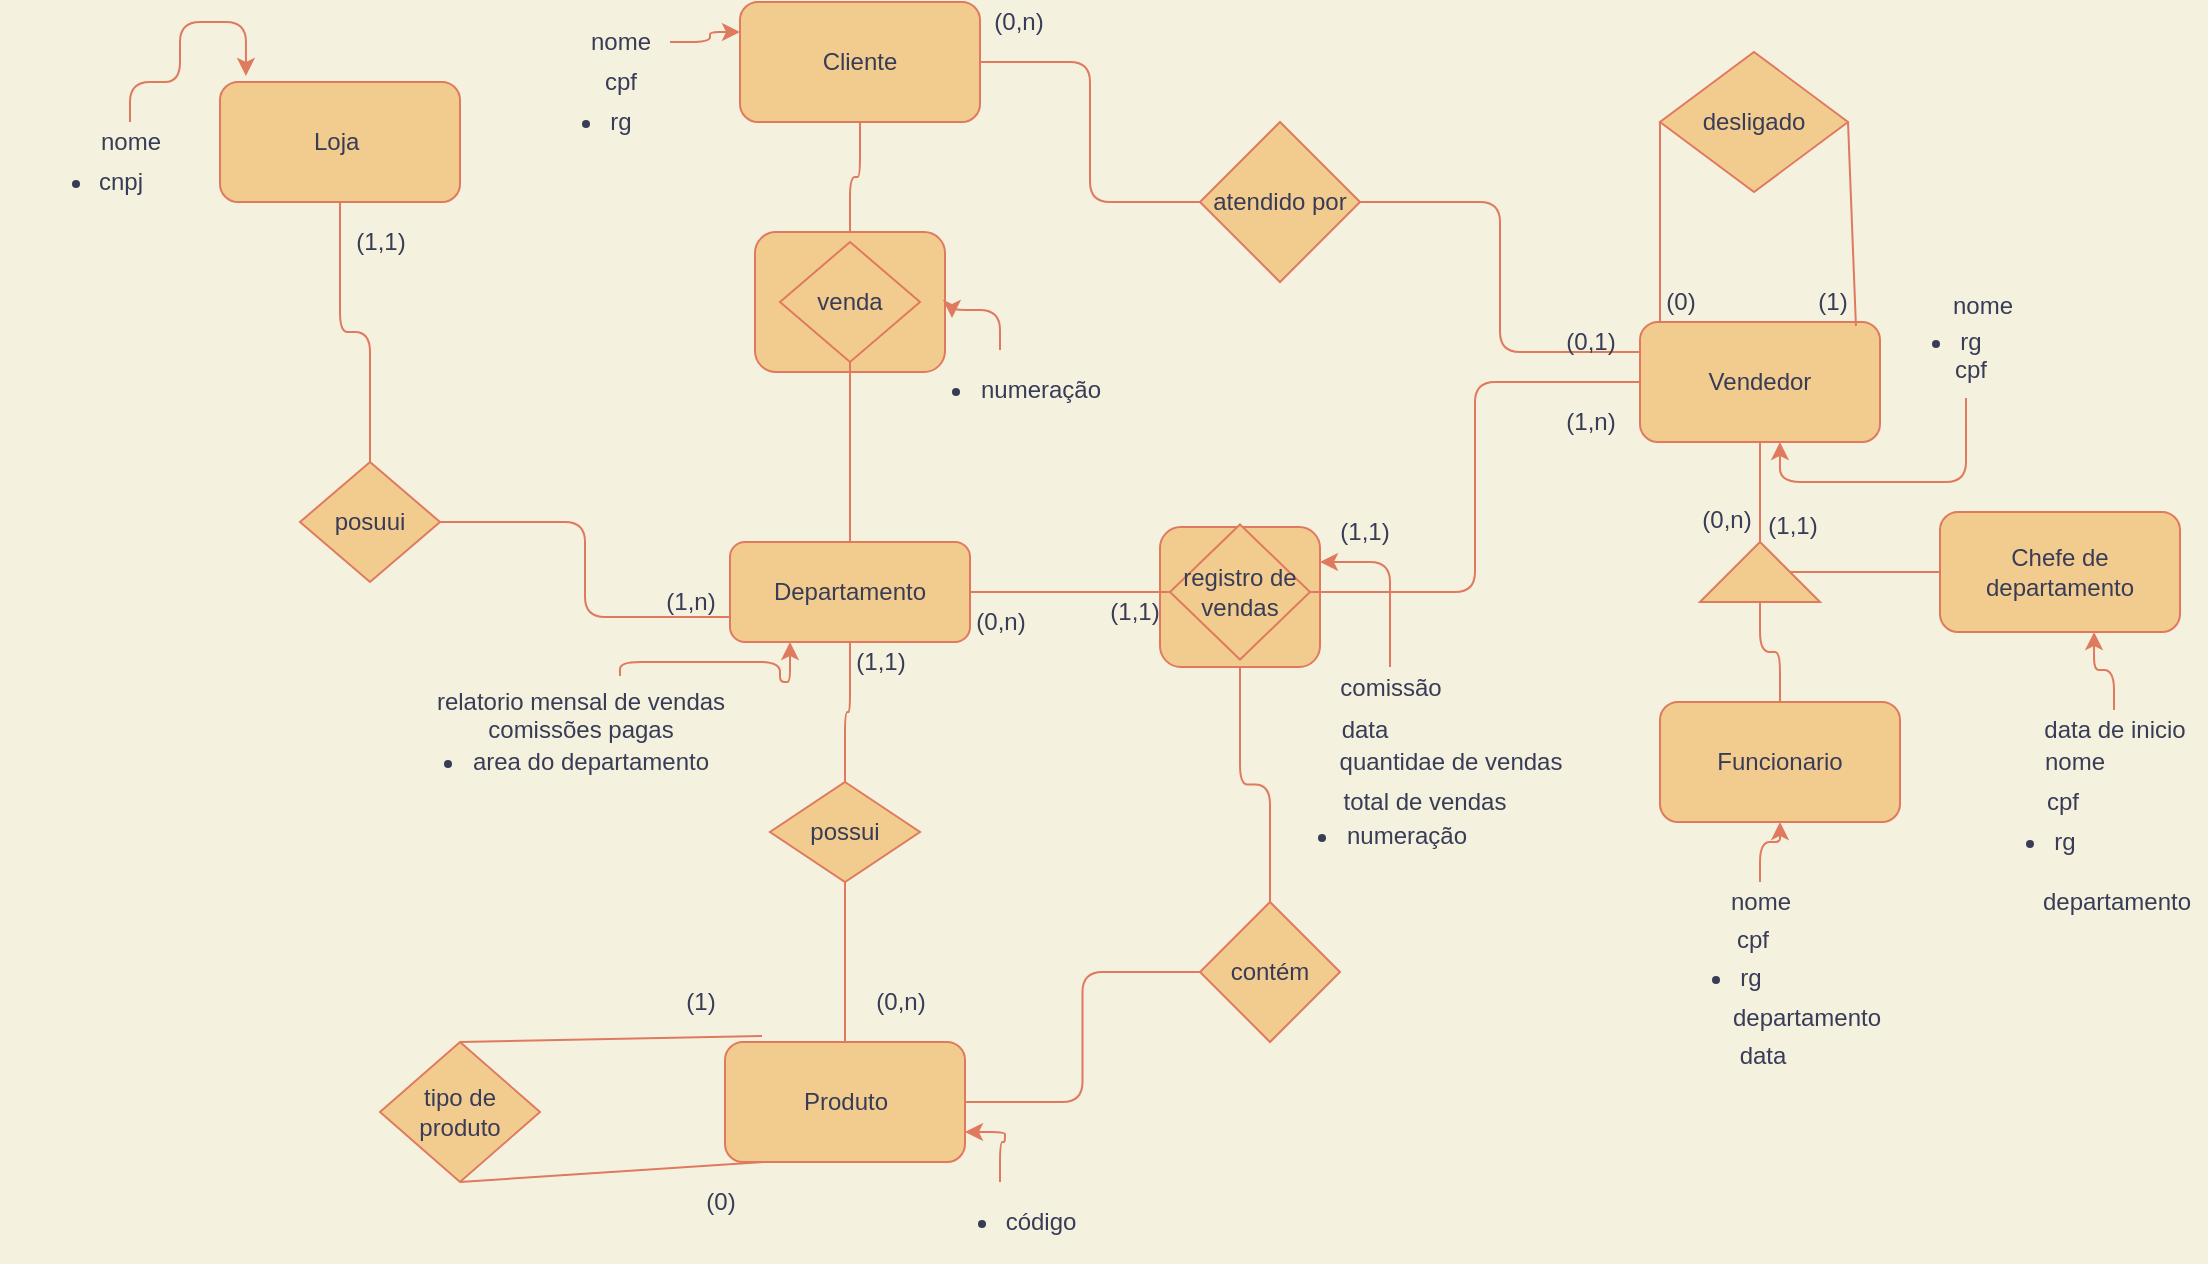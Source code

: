 <mxfile version="14.5.0" type="github">
  <diagram id="0yhtn9goTK8ijMNoCyCc" name="Page-1">
    <mxGraphModel dx="1676" dy="737" grid="1" gridSize="10" guides="1" tooltips="1" connect="1" arrows="1" fold="1" page="1" pageScale="1" pageWidth="827" pageHeight="1169" background="#F4F1DE" math="0" shadow="0">
      <root>
        <mxCell id="0" />
        <mxCell id="1" parent="0" />
        <mxCell id="e-hLkIrjSkkBZsaYSL5f-17" value="" style="rounded=1;whiteSpace=wrap;html=1;sketch=0;strokeColor=#E07A5F;fillColor=#F2CC8F;fontColor=#393C56;" vertex="1" parent="1">
          <mxGeometry x="160" y="302.5" width="80" height="70" as="geometry" />
        </mxCell>
        <mxCell id="e-hLkIrjSkkBZsaYSL5f-32" value="" style="edgeStyle=orthogonalEdgeStyle;curved=0;rounded=1;sketch=0;orthogonalLoop=1;jettySize=auto;html=1;endArrow=none;endFill=0;strokeColor=#E07A5F;fillColor=#F2CC8F;fontColor=#393C56;" edge="1" parent="1" source="e-hLkIrjSkkBZsaYSL5f-6" target="e-hLkIrjSkkBZsaYSL5f-1">
          <mxGeometry relative="1" as="geometry" />
        </mxCell>
        <mxCell id="e-hLkIrjSkkBZsaYSL5f-6" value="" style="rounded=1;whiteSpace=wrap;html=1;fillColor=#F2CC8F;strokeColor=#E07A5F;fontColor=#393C56;" vertex="1" parent="1">
          <mxGeometry x="-42.5" y="155" width="95" height="70" as="geometry" />
        </mxCell>
        <mxCell id="e-hLkIrjSkkBZsaYSL5f-54" style="edgeStyle=orthogonalEdgeStyle;curved=0;rounded=1;sketch=0;orthogonalLoop=1;jettySize=auto;html=1;endArrow=none;endFill=0;strokeColor=#E07A5F;fillColor=#F2CC8F;fontColor=#393C56;" edge="1" parent="1" source="e-hLkIrjSkkBZsaYSL5f-1" target="e-hLkIrjSkkBZsaYSL5f-53">
          <mxGeometry relative="1" as="geometry" />
        </mxCell>
        <mxCell id="e-hLkIrjSkkBZsaYSL5f-1" value="Cliente" style="rounded=1;whiteSpace=wrap;html=1;fillColor=#F2CC8F;strokeColor=#E07A5F;fontColor=#393C56;" vertex="1" parent="1">
          <mxGeometry x="-50" y="40" width="120" height="60" as="geometry" />
        </mxCell>
        <mxCell id="e-hLkIrjSkkBZsaYSL5f-2" value="venda" style="rhombus;whiteSpace=wrap;html=1;fillColor=#F2CC8F;strokeColor=#E07A5F;fontColor=#393C56;" vertex="1" parent="1">
          <mxGeometry x="-30" y="160" width="70" height="60" as="geometry" />
        </mxCell>
        <mxCell id="e-hLkIrjSkkBZsaYSL5f-33" value="" style="edgeStyle=orthogonalEdgeStyle;curved=0;rounded=1;sketch=0;orthogonalLoop=1;jettySize=auto;html=1;endArrow=none;endFill=0;strokeColor=#E07A5F;fillColor=#F2CC8F;fontColor=#393C56;" edge="1" parent="1" source="e-hLkIrjSkkBZsaYSL5f-4" target="e-hLkIrjSkkBZsaYSL5f-2">
          <mxGeometry relative="1" as="geometry" />
        </mxCell>
        <mxCell id="e-hLkIrjSkkBZsaYSL5f-38" value="" style="edgeStyle=orthogonalEdgeStyle;curved=0;rounded=1;sketch=0;orthogonalLoop=1;jettySize=auto;html=1;endArrow=none;endFill=0;strokeColor=#E07A5F;fillColor=#F2CC8F;fontColor=#393C56;" edge="1" parent="1" source="e-hLkIrjSkkBZsaYSL5f-4" target="e-hLkIrjSkkBZsaYSL5f-16">
          <mxGeometry relative="1" as="geometry" />
        </mxCell>
        <mxCell id="e-hLkIrjSkkBZsaYSL5f-4" value="Departamento" style="rounded=1;whiteSpace=wrap;html=1;fillColor=#F2CC8F;strokeColor=#E07A5F;fontColor=#393C56;" vertex="1" parent="1">
          <mxGeometry x="-55" y="310" width="120" height="50" as="geometry" />
        </mxCell>
        <mxCell id="e-hLkIrjSkkBZsaYSL5f-34" value="" style="edgeStyle=orthogonalEdgeStyle;curved=0;rounded=1;sketch=0;orthogonalLoop=1;jettySize=auto;html=1;endArrow=none;endFill=0;strokeColor=#E07A5F;fillColor=#F2CC8F;fontColor=#393C56;" edge="1" parent="1" source="e-hLkIrjSkkBZsaYSL5f-7" target="e-hLkIrjSkkBZsaYSL5f-4">
          <mxGeometry relative="1" as="geometry" />
        </mxCell>
        <mxCell id="e-hLkIrjSkkBZsaYSL5f-7" value="possui" style="rhombus;whiteSpace=wrap;html=1;rounded=0;sketch=0;strokeColor=#E07A5F;fillColor=#F2CC8F;fontColor=#393C56;" vertex="1" parent="1">
          <mxGeometry x="-35" y="430" width="75" height="50" as="geometry" />
        </mxCell>
        <mxCell id="e-hLkIrjSkkBZsaYSL5f-35" value="" style="edgeStyle=orthogonalEdgeStyle;curved=0;rounded=1;sketch=0;orthogonalLoop=1;jettySize=auto;html=1;endArrow=none;endFill=0;strokeColor=#E07A5F;fillColor=#F2CC8F;fontColor=#393C56;" edge="1" parent="1" source="e-hLkIrjSkkBZsaYSL5f-10" target="e-hLkIrjSkkBZsaYSL5f-7">
          <mxGeometry relative="1" as="geometry" />
        </mxCell>
        <mxCell id="e-hLkIrjSkkBZsaYSL5f-36" value="" style="edgeStyle=orthogonalEdgeStyle;curved=0;rounded=1;sketch=0;orthogonalLoop=1;jettySize=auto;html=1;endArrow=none;endFill=0;strokeColor=#E07A5F;fillColor=#F2CC8F;fontColor=#393C56;" edge="1" parent="1" source="e-hLkIrjSkkBZsaYSL5f-10" target="e-hLkIrjSkkBZsaYSL5f-21">
          <mxGeometry relative="1" as="geometry" />
        </mxCell>
        <mxCell id="e-hLkIrjSkkBZsaYSL5f-10" value="Produto" style="rounded=1;whiteSpace=wrap;html=1;sketch=0;strokeColor=#E07A5F;fillColor=#F2CC8F;fontColor=#393C56;" vertex="1" parent="1">
          <mxGeometry x="-57.5" y="560" width="120" height="60" as="geometry" />
        </mxCell>
        <mxCell id="e-hLkIrjSkkBZsaYSL5f-12" value="tipo de produto" style="rhombus;whiteSpace=wrap;html=1;rounded=0;sketch=0;strokeColor=#E07A5F;fillColor=#F2CC8F;fontColor=#393C56;" vertex="1" parent="1">
          <mxGeometry x="-230" y="560" width="80" height="70" as="geometry" />
        </mxCell>
        <mxCell id="e-hLkIrjSkkBZsaYSL5f-14" value="" style="endArrow=none;html=1;strokeColor=#E07A5F;fillColor=#F2CC8F;fontColor=#393C56;entryX=0.154;entryY=-0.05;entryDx=0;entryDy=0;entryPerimeter=0;exitX=0.5;exitY=0;exitDx=0;exitDy=0;" edge="1" parent="1" source="e-hLkIrjSkkBZsaYSL5f-12" target="e-hLkIrjSkkBZsaYSL5f-10">
          <mxGeometry width="50" height="50" relative="1" as="geometry">
            <mxPoint x="-160" y="570" as="sourcePoint" />
            <mxPoint x="-110" y="520" as="targetPoint" />
          </mxGeometry>
        </mxCell>
        <mxCell id="e-hLkIrjSkkBZsaYSL5f-15" value="" style="endArrow=none;html=1;strokeColor=#E07A5F;fillColor=#F2CC8F;fontColor=#393C56;entryX=0.163;entryY=1;entryDx=0;entryDy=0;entryPerimeter=0;exitX=0.5;exitY=1;exitDx=0;exitDy=0;" edge="1" parent="1" source="e-hLkIrjSkkBZsaYSL5f-12" target="e-hLkIrjSkkBZsaYSL5f-10">
          <mxGeometry width="50" height="50" relative="1" as="geometry">
            <mxPoint x="-140" y="650" as="sourcePoint" />
            <mxPoint x="-90" y="600" as="targetPoint" />
          </mxGeometry>
        </mxCell>
        <mxCell id="e-hLkIrjSkkBZsaYSL5f-39" style="edgeStyle=orthogonalEdgeStyle;curved=0;rounded=1;sketch=0;orthogonalLoop=1;jettySize=auto;html=1;entryX=0;entryY=0.5;entryDx=0;entryDy=0;endArrow=none;endFill=0;strokeColor=#E07A5F;fillColor=#F2CC8F;fontColor=#393C56;" edge="1" parent="1" source="e-hLkIrjSkkBZsaYSL5f-16" target="e-hLkIrjSkkBZsaYSL5f-20">
          <mxGeometry relative="1" as="geometry" />
        </mxCell>
        <mxCell id="e-hLkIrjSkkBZsaYSL5f-16" value="registro de vendas" style="rhombus;whiteSpace=wrap;html=1;rounded=0;sketch=0;strokeColor=#E07A5F;fillColor=#F2CC8F;fontColor=#393C56;" vertex="1" parent="1">
          <mxGeometry x="165" y="301.25" width="70" height="67.5" as="geometry" />
        </mxCell>
        <mxCell id="e-hLkIrjSkkBZsaYSL5f-40" value="" style="edgeStyle=orthogonalEdgeStyle;curved=0;rounded=1;sketch=0;orthogonalLoop=1;jettySize=auto;html=1;endArrow=none;endFill=0;strokeColor=#E07A5F;fillColor=#F2CC8F;fontColor=#393C56;" edge="1" parent="1" source="e-hLkIrjSkkBZsaYSL5f-20" target="e-hLkIrjSkkBZsaYSL5f-25">
          <mxGeometry relative="1" as="geometry" />
        </mxCell>
        <mxCell id="e-hLkIrjSkkBZsaYSL5f-20" value="Vendedor" style="rounded=1;whiteSpace=wrap;html=1;sketch=0;strokeColor=#E07A5F;fillColor=#F2CC8F;fontColor=#393C56;" vertex="1" parent="1">
          <mxGeometry x="400" y="200" width="120" height="60" as="geometry" />
        </mxCell>
        <mxCell id="e-hLkIrjSkkBZsaYSL5f-37" value="" style="edgeStyle=orthogonalEdgeStyle;curved=0;rounded=1;sketch=0;orthogonalLoop=1;jettySize=auto;html=1;endArrow=none;endFill=0;strokeColor=#E07A5F;fillColor=#F2CC8F;fontColor=#393C56;" edge="1" parent="1" source="e-hLkIrjSkkBZsaYSL5f-21" target="e-hLkIrjSkkBZsaYSL5f-17">
          <mxGeometry relative="1" as="geometry" />
        </mxCell>
        <mxCell id="e-hLkIrjSkkBZsaYSL5f-21" value="contém" style="rhombus;whiteSpace=wrap;html=1;rounded=0;sketch=0;strokeColor=#E07A5F;fillColor=#F2CC8F;fontColor=#393C56;" vertex="1" parent="1">
          <mxGeometry x="180" y="490" width="70" height="70" as="geometry" />
        </mxCell>
        <mxCell id="e-hLkIrjSkkBZsaYSL5f-41" value="" style="edgeStyle=orthogonalEdgeStyle;curved=0;rounded=1;sketch=0;orthogonalLoop=1;jettySize=auto;html=1;endArrow=none;endFill=0;strokeColor=#E07A5F;fillColor=#F2CC8F;fontColor=#393C56;" edge="1" parent="1" source="e-hLkIrjSkkBZsaYSL5f-25" target="e-hLkIrjSkkBZsaYSL5f-27">
          <mxGeometry relative="1" as="geometry" />
        </mxCell>
        <mxCell id="e-hLkIrjSkkBZsaYSL5f-42" value="" style="edgeStyle=orthogonalEdgeStyle;curved=0;rounded=1;sketch=0;orthogonalLoop=1;jettySize=auto;html=1;endArrow=none;endFill=0;strokeColor=#E07A5F;fillColor=#F2CC8F;fontColor=#393C56;" edge="1" parent="1" source="e-hLkIrjSkkBZsaYSL5f-25" target="e-hLkIrjSkkBZsaYSL5f-28">
          <mxGeometry relative="1" as="geometry" />
        </mxCell>
        <mxCell id="e-hLkIrjSkkBZsaYSL5f-25" value="" style="triangle;whiteSpace=wrap;html=1;rounded=0;sketch=0;strokeColor=#E07A5F;fillColor=#F2CC8F;fontColor=#393C56;direction=north;" vertex="1" parent="1">
          <mxGeometry x="430" y="310" width="60" height="30" as="geometry" />
        </mxCell>
        <mxCell id="e-hLkIrjSkkBZsaYSL5f-27" value="Chefe de departamento" style="rounded=1;whiteSpace=wrap;html=1;sketch=0;strokeColor=#E07A5F;fillColor=#F2CC8F;fontColor=#393C56;" vertex="1" parent="1">
          <mxGeometry x="550" y="295" width="120" height="60" as="geometry" />
        </mxCell>
        <mxCell id="e-hLkIrjSkkBZsaYSL5f-28" value="Funcionario" style="rounded=1;whiteSpace=wrap;html=1;sketch=0;strokeColor=#E07A5F;fillColor=#F2CC8F;fontColor=#393C56;" vertex="1" parent="1">
          <mxGeometry x="410" y="390" width="120" height="60" as="geometry" />
        </mxCell>
        <mxCell id="e-hLkIrjSkkBZsaYSL5f-43" value="(1,1)" style="text;html=1;align=center;verticalAlign=middle;resizable=0;points=[];autosize=1;fontColor=#393C56;" vertex="1" parent="1">
          <mxGeometry y="360" width="40" height="20" as="geometry" />
        </mxCell>
        <mxCell id="e-hLkIrjSkkBZsaYSL5f-44" value="(0,n)" style="text;html=1;align=center;verticalAlign=middle;resizable=0;points=[];autosize=1;fontColor=#393C56;" vertex="1" parent="1">
          <mxGeometry x="10" y="530" width="40" height="20" as="geometry" />
        </mxCell>
        <mxCell id="e-hLkIrjSkkBZsaYSL5f-45" value="Loja&amp;nbsp;" style="rounded=1;whiteSpace=wrap;html=1;sketch=0;strokeColor=#E07A5F;fillColor=#F2CC8F;fontColor=#393C56;" vertex="1" parent="1">
          <mxGeometry x="-310" y="80" width="120" height="60" as="geometry" />
        </mxCell>
        <mxCell id="e-hLkIrjSkkBZsaYSL5f-48" value="" style="edgeStyle=orthogonalEdgeStyle;curved=0;rounded=1;sketch=0;orthogonalLoop=1;jettySize=auto;html=1;endArrow=none;endFill=0;strokeColor=#E07A5F;fillColor=#F2CC8F;fontColor=#393C56;" edge="1" parent="1" source="e-hLkIrjSkkBZsaYSL5f-47" target="e-hLkIrjSkkBZsaYSL5f-45">
          <mxGeometry relative="1" as="geometry" />
        </mxCell>
        <mxCell id="e-hLkIrjSkkBZsaYSL5f-49" style="edgeStyle=orthogonalEdgeStyle;curved=0;rounded=1;sketch=0;orthogonalLoop=1;jettySize=auto;html=1;entryX=0;entryY=0.75;entryDx=0;entryDy=0;endArrow=none;endFill=0;strokeColor=#E07A5F;fillColor=#F2CC8F;fontColor=#393C56;" edge="1" parent="1" source="e-hLkIrjSkkBZsaYSL5f-47" target="e-hLkIrjSkkBZsaYSL5f-4">
          <mxGeometry relative="1" as="geometry" />
        </mxCell>
        <mxCell id="e-hLkIrjSkkBZsaYSL5f-47" value="posuui" style="rhombus;whiteSpace=wrap;html=1;rounded=0;sketch=0;strokeColor=#E07A5F;fillColor=#F2CC8F;fontColor=#393C56;" vertex="1" parent="1">
          <mxGeometry x="-270" y="270" width="70" height="60" as="geometry" />
        </mxCell>
        <mxCell id="e-hLkIrjSkkBZsaYSL5f-50" value="desligado" style="rhombus;whiteSpace=wrap;html=1;rounded=0;sketch=0;strokeColor=#E07A5F;fillColor=#F2CC8F;fontColor=#393C56;" vertex="1" parent="1">
          <mxGeometry x="410" y="65" width="94" height="70" as="geometry" />
        </mxCell>
        <mxCell id="e-hLkIrjSkkBZsaYSL5f-51" value="" style="endArrow=none;html=1;strokeColor=#E07A5F;fillColor=#F2CC8F;fontColor=#393C56;entryX=0;entryY=0.5;entryDx=0;entryDy=0;" edge="1" parent="1" target="e-hLkIrjSkkBZsaYSL5f-50">
          <mxGeometry width="50" height="50" relative="1" as="geometry">
            <mxPoint x="410" y="200" as="sourcePoint" />
            <mxPoint x="390" y="130" as="targetPoint" />
          </mxGeometry>
        </mxCell>
        <mxCell id="e-hLkIrjSkkBZsaYSL5f-52" value="" style="endArrow=none;html=1;strokeColor=#E07A5F;fillColor=#F2CC8F;fontColor=#393C56;entryX=1;entryY=0.5;entryDx=0;entryDy=0;exitX=-0.029;exitY=0.3;exitDx=0;exitDy=0;exitPerimeter=0;" edge="1" parent="1" source="e-hLkIrjSkkBZsaYSL5f-76" target="e-hLkIrjSkkBZsaYSL5f-50">
          <mxGeometry width="50" height="50" relative="1" as="geometry">
            <mxPoint x="450" y="180" as="sourcePoint" />
            <mxPoint x="500" y="130" as="targetPoint" />
          </mxGeometry>
        </mxCell>
        <mxCell id="e-hLkIrjSkkBZsaYSL5f-55" style="edgeStyle=orthogonalEdgeStyle;curved=0;rounded=1;sketch=0;orthogonalLoop=1;jettySize=auto;html=1;entryX=0;entryY=0.25;entryDx=0;entryDy=0;endArrow=none;endFill=0;strokeColor=#E07A5F;fillColor=#F2CC8F;fontColor=#393C56;" edge="1" parent="1" source="e-hLkIrjSkkBZsaYSL5f-53" target="e-hLkIrjSkkBZsaYSL5f-20">
          <mxGeometry relative="1" as="geometry" />
        </mxCell>
        <mxCell id="e-hLkIrjSkkBZsaYSL5f-53" value="atendido por" style="rhombus;whiteSpace=wrap;html=1;rounded=0;sketch=0;strokeColor=#E07A5F;fillColor=#F2CC8F;fontColor=#393C56;" vertex="1" parent="1">
          <mxGeometry x="180" y="100" width="80" height="80" as="geometry" />
        </mxCell>
        <mxCell id="e-hLkIrjSkkBZsaYSL5f-56" value="(0,n)" style="text;html=1;align=center;verticalAlign=middle;resizable=0;points=[];autosize=1;fontColor=#393C56;" vertex="1" parent="1">
          <mxGeometry x="60" y="340" width="40" height="20" as="geometry" />
        </mxCell>
        <mxCell id="e-hLkIrjSkkBZsaYSL5f-57" value="(1,n)" style="text;html=1;align=center;verticalAlign=middle;resizable=0;points=[];autosize=1;fontColor=#393C56;" vertex="1" parent="1">
          <mxGeometry x="355" y="240" width="40" height="20" as="geometry" />
        </mxCell>
        <mxCell id="e-hLkIrjSkkBZsaYSL5f-58" value="(0,n)" style="text;html=1;align=center;verticalAlign=middle;resizable=0;points=[];autosize=1;fontColor=#393C56;" vertex="1" parent="1">
          <mxGeometry x="69" y="40" width="40" height="20" as="geometry" />
        </mxCell>
        <mxCell id="e-hLkIrjSkkBZsaYSL5f-59" value="(0,1)" style="text;html=1;align=center;verticalAlign=middle;resizable=0;points=[];autosize=1;fontColor=#393C56;" vertex="1" parent="1">
          <mxGeometry x="355" y="200" width="40" height="20" as="geometry" />
        </mxCell>
        <mxCell id="e-hLkIrjSkkBZsaYSL5f-63" style="edgeStyle=orthogonalEdgeStyle;curved=0;rounded=1;sketch=0;orthogonalLoop=1;jettySize=auto;html=1;entryX=0;entryY=0.25;entryDx=0;entryDy=0;endArrow=classic;endFill=1;strokeColor=#E07A5F;fillColor=#F2CC8F;fontColor=#393C56;" edge="1" parent="1" source="e-hLkIrjSkkBZsaYSL5f-60" target="e-hLkIrjSkkBZsaYSL5f-1">
          <mxGeometry relative="1" as="geometry" />
        </mxCell>
        <mxCell id="e-hLkIrjSkkBZsaYSL5f-60" value="&lt;span&gt;nome&lt;/span&gt;" style="text;html=1;align=center;verticalAlign=middle;resizable=0;points=[];autosize=1;fontColor=#393C56;" vertex="1" parent="1">
          <mxGeometry x="-135" y="50" width="50" height="20" as="geometry" />
        </mxCell>
        <mxCell id="e-hLkIrjSkkBZsaYSL5f-61" value="cpf" style="text;html=1;align=center;verticalAlign=middle;resizable=0;points=[];autosize=1;fontColor=#393C56;" vertex="1" parent="1">
          <mxGeometry x="-125" y="70" width="30" height="20" as="geometry" />
        </mxCell>
        <mxCell id="e-hLkIrjSkkBZsaYSL5f-62" value="&lt;ul&gt;&lt;li&gt;rg&lt;/li&gt;&lt;/ul&gt;" style="text;html=1;align=center;verticalAlign=middle;resizable=0;points=[];autosize=1;fontColor=#393C56;" vertex="1" parent="1">
          <mxGeometry x="-165" y="80" width="70" height="40" as="geometry" />
        </mxCell>
        <mxCell id="e-hLkIrjSkkBZsaYSL5f-72" style="edgeStyle=orthogonalEdgeStyle;curved=0;rounded=1;sketch=0;orthogonalLoop=1;jettySize=auto;html=1;entryX=1;entryY=0.25;entryDx=0;entryDy=0;endArrow=classic;endFill=1;strokeColor=#E07A5F;fillColor=#F2CC8F;fontColor=#393C56;" edge="1" parent="1" source="e-hLkIrjSkkBZsaYSL5f-64" target="e-hLkIrjSkkBZsaYSL5f-17">
          <mxGeometry relative="1" as="geometry" />
        </mxCell>
        <mxCell id="e-hLkIrjSkkBZsaYSL5f-64" value="comissão" style="text;html=1;align=center;verticalAlign=middle;resizable=0;points=[];autosize=1;fontColor=#393C56;" vertex="1" parent="1">
          <mxGeometry x="240" y="372.5" width="70" height="20" as="geometry" />
        </mxCell>
        <mxCell id="e-hLkIrjSkkBZsaYSL5f-65" value="data" style="text;html=1;align=center;verticalAlign=middle;resizable=0;points=[];autosize=1;fontColor=#393C56;" vertex="1" parent="1">
          <mxGeometry x="242" y="394" width="40" height="20" as="geometry" />
        </mxCell>
        <mxCell id="e-hLkIrjSkkBZsaYSL5f-67" value="quantidae de vendas" style="text;html=1;align=center;verticalAlign=middle;resizable=0;points=[];autosize=1;fontColor=#393C56;" vertex="1" parent="1">
          <mxGeometry x="240" y="410" width="130" height="20" as="geometry" />
        </mxCell>
        <mxCell id="e-hLkIrjSkkBZsaYSL5f-68" value="total de vendas" style="text;html=1;align=center;verticalAlign=middle;resizable=0;points=[];autosize=1;fontColor=#393C56;" vertex="1" parent="1">
          <mxGeometry x="242" y="430" width="100" height="20" as="geometry" />
        </mxCell>
        <mxCell id="e-hLkIrjSkkBZsaYSL5f-74" style="edgeStyle=orthogonalEdgeStyle;curved=0;rounded=1;sketch=0;orthogonalLoop=1;jettySize=auto;html=1;entryX=1;entryY=0.75;entryDx=0;entryDy=0;endArrow=classic;endFill=1;strokeColor=#E07A5F;fillColor=#F2CC8F;fontColor=#393C56;" edge="1" parent="1" source="e-hLkIrjSkkBZsaYSL5f-73" target="e-hLkIrjSkkBZsaYSL5f-10">
          <mxGeometry relative="1" as="geometry" />
        </mxCell>
        <mxCell id="e-hLkIrjSkkBZsaYSL5f-73" value="&lt;ul&gt;&lt;li&gt;código&lt;/li&gt;&lt;/ul&gt;" style="text;html=1;align=center;verticalAlign=middle;resizable=0;points=[];autosize=1;fontColor=#393C56;" vertex="1" parent="1">
          <mxGeometry x="35" y="630" width="90" height="40" as="geometry" />
        </mxCell>
        <mxCell id="e-hLkIrjSkkBZsaYSL5f-75" value="nome" style="text;html=1;align=center;verticalAlign=middle;resizable=0;points=[];autosize=1;fontColor=#393C56;" vertex="1" parent="1">
          <mxGeometry x="546" y="182" width="50" height="20" as="geometry" />
        </mxCell>
        <mxCell id="e-hLkIrjSkkBZsaYSL5f-76" value="&lt;ul&gt;&lt;li&gt;rg&lt;/li&gt;&lt;/ul&gt;" style="text;html=1;align=center;verticalAlign=middle;resizable=0;points=[];autosize=1;fontColor=#393C56;" vertex="1" parent="1">
          <mxGeometry x="510" y="190" width="70" height="40" as="geometry" />
        </mxCell>
        <mxCell id="e-hLkIrjSkkBZsaYSL5f-78" style="edgeStyle=orthogonalEdgeStyle;curved=0;rounded=1;sketch=0;orthogonalLoop=1;jettySize=auto;html=1;entryX=0.583;entryY=1;entryDx=0;entryDy=0;entryPerimeter=0;endArrow=classic;endFill=1;strokeColor=#E07A5F;fillColor=#F2CC8F;fontColor=#393C56;exitX=0.433;exitY=1.2;exitDx=0;exitDy=0;exitPerimeter=0;" edge="1" parent="1" source="e-hLkIrjSkkBZsaYSL5f-77" target="e-hLkIrjSkkBZsaYSL5f-20">
          <mxGeometry relative="1" as="geometry">
            <Array as="points">
              <mxPoint x="563" y="280" />
              <mxPoint x="470" y="280" />
            </Array>
          </mxGeometry>
        </mxCell>
        <mxCell id="e-hLkIrjSkkBZsaYSL5f-77" value="cpf" style="text;html=1;align=center;verticalAlign=middle;resizable=0;points=[];autosize=1;fontColor=#393C56;" vertex="1" parent="1">
          <mxGeometry x="550" y="214" width="30" height="20" as="geometry" />
        </mxCell>
        <mxCell id="e-hLkIrjSkkBZsaYSL5f-80" style="edgeStyle=orthogonalEdgeStyle;curved=0;rounded=1;sketch=0;orthogonalLoop=1;jettySize=auto;html=1;entryX=0.642;entryY=1;entryDx=0;entryDy=0;entryPerimeter=0;endArrow=classic;endFill=1;strokeColor=#E07A5F;fillColor=#F2CC8F;fontColor=#393C56;" edge="1" parent="1" source="e-hLkIrjSkkBZsaYSL5f-79" target="e-hLkIrjSkkBZsaYSL5f-27">
          <mxGeometry relative="1" as="geometry" />
        </mxCell>
        <mxCell id="e-hLkIrjSkkBZsaYSL5f-79" value="data de inicio" style="text;html=1;align=center;verticalAlign=middle;resizable=0;points=[];autosize=1;fontColor=#393C56;" vertex="1" parent="1">
          <mxGeometry x="592" y="394" width="90" height="20" as="geometry" />
        </mxCell>
        <mxCell id="e-hLkIrjSkkBZsaYSL5f-81" value="(1,1)" style="text;html=1;align=center;verticalAlign=middle;resizable=0;points=[];autosize=1;fontColor=#393C56;" vertex="1" parent="1">
          <mxGeometry x="-250" y="150" width="40" height="20" as="geometry" />
        </mxCell>
        <mxCell id="e-hLkIrjSkkBZsaYSL5f-82" value="(1,n)" style="text;html=1;align=center;verticalAlign=middle;resizable=0;points=[];autosize=1;fontColor=#393C56;" vertex="1" parent="1">
          <mxGeometry x="-95" y="330" width="40" height="20" as="geometry" />
        </mxCell>
        <mxCell id="e-hLkIrjSkkBZsaYSL5f-83" value="(1,1)" style="text;html=1;align=center;verticalAlign=middle;resizable=0;points=[];autosize=1;fontColor=#393C56;" vertex="1" parent="1">
          <mxGeometry x="127" y="335" width="40" height="20" as="geometry" />
        </mxCell>
        <mxCell id="e-hLkIrjSkkBZsaYSL5f-84" value="(1,1)" style="text;html=1;align=center;verticalAlign=middle;resizable=0;points=[];autosize=1;fontColor=#393C56;" vertex="1" parent="1">
          <mxGeometry x="242" y="295" width="40" height="20" as="geometry" />
        </mxCell>
        <mxCell id="e-hLkIrjSkkBZsaYSL5f-85" value="(0)" style="text;html=1;align=center;verticalAlign=middle;resizable=0;points=[];autosize=1;fontColor=#393C56;" vertex="1" parent="1">
          <mxGeometry x="-75" y="630" width="30" height="20" as="geometry" />
        </mxCell>
        <mxCell id="e-hLkIrjSkkBZsaYSL5f-86" value="(1)" style="text;html=1;align=center;verticalAlign=middle;resizable=0;points=[];autosize=1;fontColor=#393C56;" vertex="1" parent="1">
          <mxGeometry x="-85" y="530" width="30" height="20" as="geometry" />
        </mxCell>
        <mxCell id="e-hLkIrjSkkBZsaYSL5f-87" value="(0)" style="text;html=1;align=center;verticalAlign=middle;resizable=0;points=[];autosize=1;fontColor=#393C56;" vertex="1" parent="1">
          <mxGeometry x="405" y="180" width="30" height="20" as="geometry" />
        </mxCell>
        <mxCell id="e-hLkIrjSkkBZsaYSL5f-88" value="(1)" style="text;html=1;align=center;verticalAlign=middle;resizable=0;points=[];autosize=1;fontColor=#393C56;" vertex="1" parent="1">
          <mxGeometry x="481" y="180" width="30" height="20" as="geometry" />
        </mxCell>
        <mxCell id="e-hLkIrjSkkBZsaYSL5f-89" value="(0,n)" style="text;html=1;align=center;verticalAlign=middle;resizable=0;points=[];autosize=1;fontColor=#393C56;" vertex="1" parent="1">
          <mxGeometry x="423" y="289" width="40" height="20" as="geometry" />
        </mxCell>
        <mxCell id="e-hLkIrjSkkBZsaYSL5f-90" value="(1,1)" style="text;html=1;align=center;verticalAlign=middle;resizable=0;points=[];autosize=1;fontColor=#393C56;" vertex="1" parent="1">
          <mxGeometry x="456" y="292" width="40" height="20" as="geometry" />
        </mxCell>
        <mxCell id="e-hLkIrjSkkBZsaYSL5f-91" value="nome" style="text;html=1;align=center;verticalAlign=middle;resizable=0;points=[];autosize=1;fontColor=#393C56;" vertex="1" parent="1">
          <mxGeometry x="592" y="410" width="50" height="20" as="geometry" />
        </mxCell>
        <mxCell id="e-hLkIrjSkkBZsaYSL5f-92" value="cpf" style="text;html=1;align=center;verticalAlign=middle;resizable=0;points=[];autosize=1;fontColor=#393C56;" vertex="1" parent="1">
          <mxGeometry x="596" y="430" width="30" height="20" as="geometry" />
        </mxCell>
        <mxCell id="e-hLkIrjSkkBZsaYSL5f-93" value="&lt;ul&gt;&lt;li&gt;rg&lt;/li&gt;&lt;/ul&gt;" style="text;html=1;align=center;verticalAlign=middle;resizable=0;points=[];autosize=1;fontColor=#393C56;" vertex="1" parent="1">
          <mxGeometry x="557" y="440" width="70" height="40" as="geometry" />
        </mxCell>
        <mxCell id="e-hLkIrjSkkBZsaYSL5f-94" value="departamento" style="text;html=1;align=center;verticalAlign=middle;resizable=0;points=[];autosize=1;fontColor=#393C56;" vertex="1" parent="1">
          <mxGeometry x="593" y="480" width="90" height="20" as="geometry" />
        </mxCell>
        <mxCell id="e-hLkIrjSkkBZsaYSL5f-101" style="edgeStyle=orthogonalEdgeStyle;curved=0;rounded=1;sketch=0;orthogonalLoop=1;jettySize=auto;html=1;endArrow=classic;endFill=1;strokeColor=#E07A5F;fillColor=#F2CC8F;fontColor=#393C56;" edge="1" parent="1" source="e-hLkIrjSkkBZsaYSL5f-95" target="e-hLkIrjSkkBZsaYSL5f-28">
          <mxGeometry relative="1" as="geometry" />
        </mxCell>
        <mxCell id="e-hLkIrjSkkBZsaYSL5f-95" value="nome" style="text;html=1;align=center;verticalAlign=middle;resizable=0;points=[];autosize=1;fontColor=#393C56;" vertex="1" parent="1">
          <mxGeometry x="435" y="480" width="50" height="20" as="geometry" />
        </mxCell>
        <mxCell id="e-hLkIrjSkkBZsaYSL5f-96" value="cpf" style="text;html=1;align=center;verticalAlign=middle;resizable=0;points=[];autosize=1;fontColor=#393C56;" vertex="1" parent="1">
          <mxGeometry x="441" y="499" width="30" height="20" as="geometry" />
        </mxCell>
        <mxCell id="e-hLkIrjSkkBZsaYSL5f-97" value="&lt;ul&gt;&lt;li&gt;rg&lt;/li&gt;&lt;/ul&gt;" style="text;html=1;align=center;verticalAlign=middle;resizable=0;points=[];autosize=1;fontColor=#393C56;" vertex="1" parent="1">
          <mxGeometry x="400" y="508" width="70" height="40" as="geometry" />
        </mxCell>
        <mxCell id="e-hLkIrjSkkBZsaYSL5f-98" value="departamento" style="text;html=1;align=center;verticalAlign=middle;resizable=0;points=[];autosize=1;fontColor=#393C56;" vertex="1" parent="1">
          <mxGeometry x="438" y="538" width="90" height="20" as="geometry" />
        </mxCell>
        <mxCell id="e-hLkIrjSkkBZsaYSL5f-99" value="data" style="text;html=1;align=center;verticalAlign=middle;resizable=0;points=[];autosize=1;fontColor=#393C56;" vertex="1" parent="1">
          <mxGeometry x="441" y="557" width="40" height="20" as="geometry" />
        </mxCell>
        <mxCell id="e-hLkIrjSkkBZsaYSL5f-102" value="&lt;ul&gt;&lt;li&gt;numeração&lt;/li&gt;&lt;/ul&gt;" style="text;html=1;align=center;verticalAlign=middle;resizable=0;points=[];autosize=1;fontColor=#393C56;" vertex="1" parent="1">
          <mxGeometry x="203" y="437" width="120" height="40" as="geometry" />
        </mxCell>
        <mxCell id="e-hLkIrjSkkBZsaYSL5f-104" style="edgeStyle=orthogonalEdgeStyle;curved=0;rounded=1;sketch=0;orthogonalLoop=1;jettySize=auto;html=1;entryX=1.037;entryY=0.614;entryDx=0;entryDy=0;entryPerimeter=0;endArrow=classic;endFill=1;strokeColor=#E07A5F;fillColor=#F2CC8F;fontColor=#393C56;" edge="1" parent="1" source="e-hLkIrjSkkBZsaYSL5f-103" target="e-hLkIrjSkkBZsaYSL5f-6">
          <mxGeometry relative="1" as="geometry" />
        </mxCell>
        <mxCell id="e-hLkIrjSkkBZsaYSL5f-103" value="&lt;ul&gt;&lt;li&gt;numeração&lt;/li&gt;&lt;/ul&gt;" style="text;html=1;align=center;verticalAlign=middle;resizable=0;points=[];autosize=1;fontColor=#393C56;" vertex="1" parent="1">
          <mxGeometry x="20" y="214" width="120" height="40" as="geometry" />
        </mxCell>
        <mxCell id="e-hLkIrjSkkBZsaYSL5f-108" style="edgeStyle=orthogonalEdgeStyle;curved=0;rounded=1;sketch=0;orthogonalLoop=1;jettySize=auto;html=1;entryX=0.25;entryY=1;entryDx=0;entryDy=0;endArrow=classic;endFill=1;strokeColor=#E07A5F;fillColor=#F2CC8F;fontColor=#393C56;exitX=0.625;exitY=-0.15;exitDx=0;exitDy=0;exitPerimeter=0;" edge="1" parent="1" source="e-hLkIrjSkkBZsaYSL5f-105" target="e-hLkIrjSkkBZsaYSL5f-4">
          <mxGeometry relative="1" as="geometry">
            <Array as="points">
              <mxPoint x="-110" y="370" />
              <mxPoint x="-30" y="370" />
              <mxPoint x="-30" y="380" />
              <mxPoint x="-25" y="380" />
            </Array>
          </mxGeometry>
        </mxCell>
        <mxCell id="e-hLkIrjSkkBZsaYSL5f-105" value="relatorio mensal de vendas" style="text;html=1;align=center;verticalAlign=middle;resizable=0;points=[];autosize=1;fontColor=#393C56;" vertex="1" parent="1">
          <mxGeometry x="-210" y="380" width="160" height="20" as="geometry" />
        </mxCell>
        <mxCell id="e-hLkIrjSkkBZsaYSL5f-106" value="comissões pagas" style="text;html=1;align=center;verticalAlign=middle;resizable=0;points=[];autosize=1;fontColor=#393C56;" vertex="1" parent="1">
          <mxGeometry x="-185" y="394" width="110" height="20" as="geometry" />
        </mxCell>
        <mxCell id="e-hLkIrjSkkBZsaYSL5f-107" value="&lt;ul&gt;&lt;li&gt;area do departamento&lt;/li&gt;&lt;/ul&gt;" style="text;html=1;align=center;verticalAlign=middle;resizable=0;points=[];autosize=1;fontColor=#393C56;" vertex="1" parent="1">
          <mxGeometry x="-230" y="400" width="170" height="40" as="geometry" />
        </mxCell>
        <mxCell id="e-hLkIrjSkkBZsaYSL5f-111" style="edgeStyle=orthogonalEdgeStyle;curved=0;rounded=1;sketch=0;orthogonalLoop=1;jettySize=auto;html=1;entryX=0.108;entryY=-0.05;entryDx=0;entryDy=0;entryPerimeter=0;endArrow=classic;endFill=1;strokeColor=#E07A5F;fillColor=#F2CC8F;fontColor=#393C56;" edge="1" parent="1" source="e-hLkIrjSkkBZsaYSL5f-109" target="e-hLkIrjSkkBZsaYSL5f-45">
          <mxGeometry relative="1" as="geometry">
            <Array as="points">
              <mxPoint x="-355" y="80" />
              <mxPoint x="-330" y="80" />
              <mxPoint x="-330" y="50" />
              <mxPoint x="-297" y="50" />
            </Array>
          </mxGeometry>
        </mxCell>
        <mxCell id="e-hLkIrjSkkBZsaYSL5f-109" value="nome" style="text;html=1;align=center;verticalAlign=middle;resizable=0;points=[];autosize=1;fontColor=#393C56;" vertex="1" parent="1">
          <mxGeometry x="-380" y="100" width="50" height="20" as="geometry" />
        </mxCell>
        <mxCell id="e-hLkIrjSkkBZsaYSL5f-110" value="&lt;ul&gt;&lt;li&gt;cnpj&lt;/li&gt;&lt;/ul&gt;" style="text;html=1;align=center;verticalAlign=middle;resizable=0;points=[];autosize=1;fontColor=#393C56;" vertex="1" parent="1">
          <mxGeometry x="-420" y="110" width="80" height="40" as="geometry" />
        </mxCell>
      </root>
    </mxGraphModel>
  </diagram>
</mxfile>
